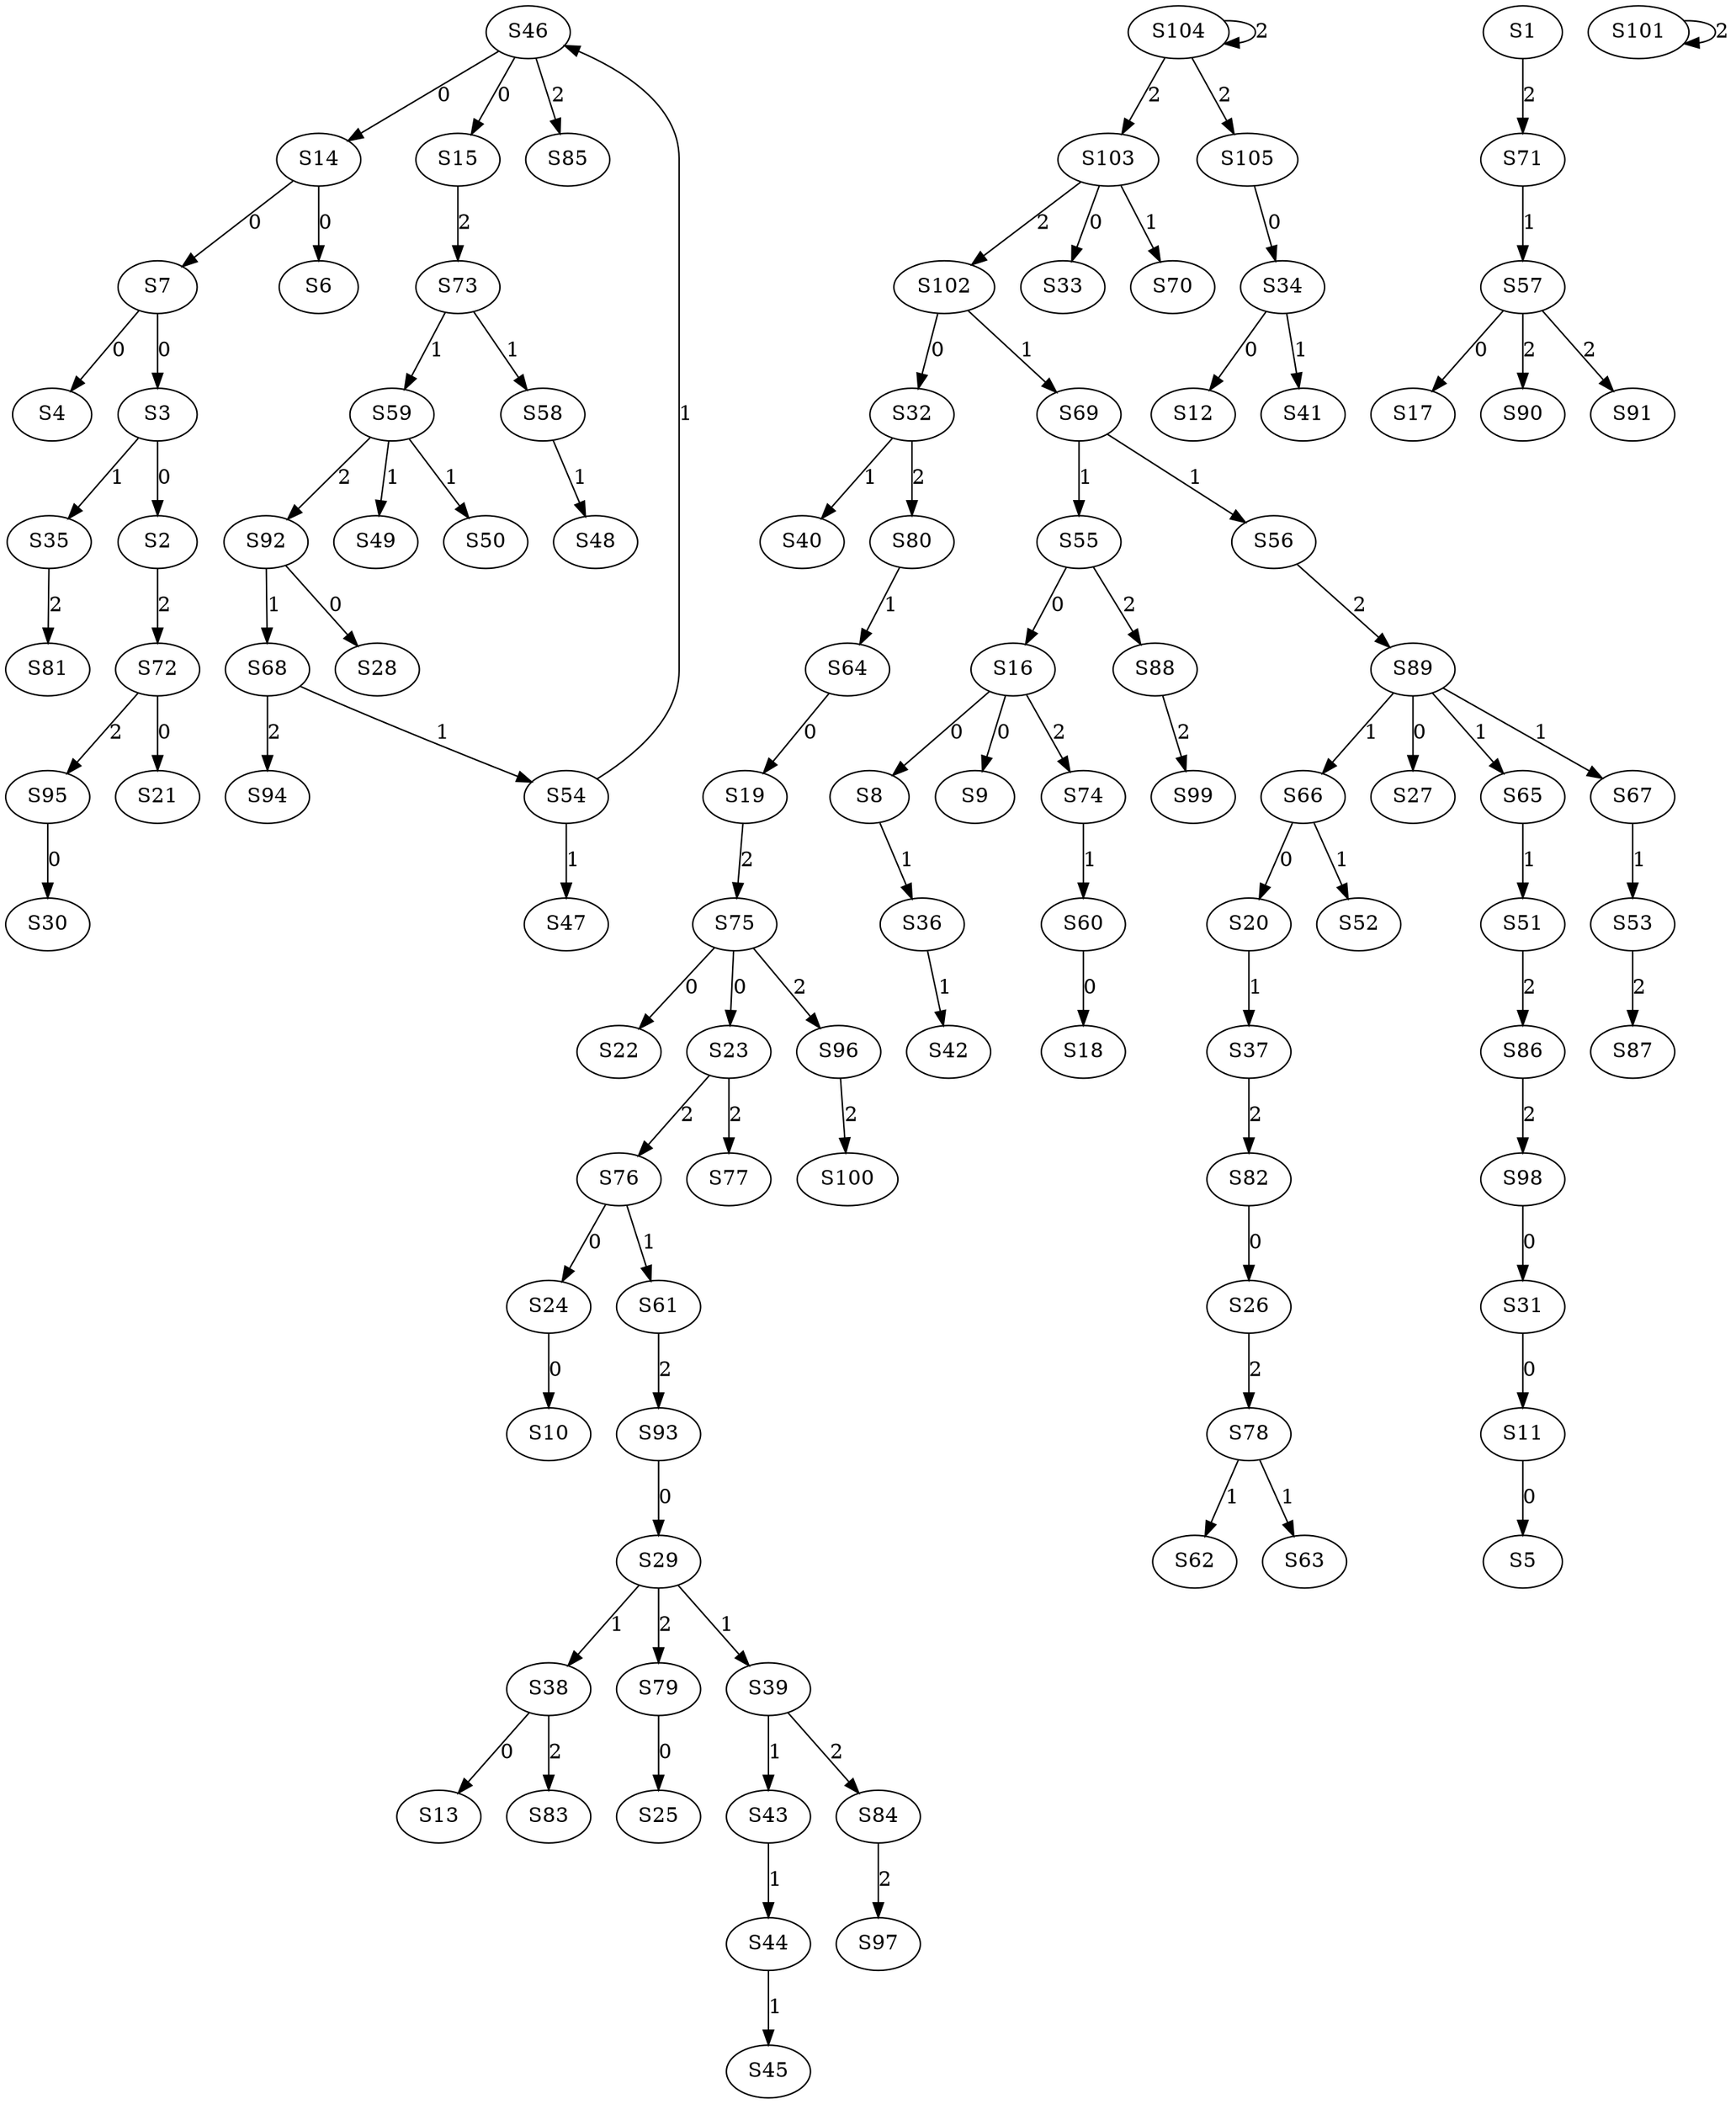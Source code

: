 strict digraph {
	S3 -> S2 [ label = 0 ];
	S7 -> S3 [ label = 0 ];
	S7 -> S4 [ label = 0 ];
	S11 -> S5 [ label = 0 ];
	S14 -> S6 [ label = 0 ];
	S14 -> S7 [ label = 0 ];
	S16 -> S8 [ label = 0 ];
	S16 -> S9 [ label = 0 ];
	S24 -> S10 [ label = 0 ];
	S31 -> S11 [ label = 0 ];
	S34 -> S12 [ label = 0 ];
	S38 -> S13 [ label = 0 ];
	S46 -> S14 [ label = 0 ];
	S46 -> S15 [ label = 0 ];
	S55 -> S16 [ label = 0 ];
	S57 -> S17 [ label = 0 ];
	S60 -> S18 [ label = 0 ];
	S64 -> S19 [ label = 0 ];
	S66 -> S20 [ label = 0 ];
	S72 -> S21 [ label = 0 ];
	S75 -> S22 [ label = 0 ];
	S75 -> S23 [ label = 0 ];
	S76 -> S24 [ label = 0 ];
	S79 -> S25 [ label = 0 ];
	S82 -> S26 [ label = 0 ];
	S89 -> S27 [ label = 0 ];
	S92 -> S28 [ label = 0 ];
	S93 -> S29 [ label = 0 ];
	S95 -> S30 [ label = 0 ];
	S98 -> S31 [ label = 0 ];
	S102 -> S32 [ label = 0 ];
	S103 -> S33 [ label = 0 ];
	S105 -> S34 [ label = 0 ];
	S3 -> S35 [ label = 1 ];
	S8 -> S36 [ label = 1 ];
	S20 -> S37 [ label = 1 ];
	S29 -> S38 [ label = 1 ];
	S29 -> S39 [ label = 1 ];
	S32 -> S40 [ label = 1 ];
	S34 -> S41 [ label = 1 ];
	S36 -> S42 [ label = 1 ];
	S39 -> S43 [ label = 1 ];
	S43 -> S44 [ label = 1 ];
	S44 -> S45 [ label = 1 ];
	S54 -> S46 [ label = 1 ];
	S54 -> S47 [ label = 1 ];
	S58 -> S48 [ label = 1 ];
	S59 -> S49 [ label = 1 ];
	S59 -> S50 [ label = 1 ];
	S65 -> S51 [ label = 1 ];
	S66 -> S52 [ label = 1 ];
	S67 -> S53 [ label = 1 ];
	S68 -> S54 [ label = 1 ];
	S69 -> S55 [ label = 1 ];
	S69 -> S56 [ label = 1 ];
	S71 -> S57 [ label = 1 ];
	S73 -> S58 [ label = 1 ];
	S73 -> S59 [ label = 1 ];
	S74 -> S60 [ label = 1 ];
	S76 -> S61 [ label = 1 ];
	S78 -> S62 [ label = 1 ];
	S78 -> S63 [ label = 1 ];
	S80 -> S64 [ label = 1 ];
	S89 -> S65 [ label = 1 ];
	S89 -> S66 [ label = 1 ];
	S89 -> S67 [ label = 1 ];
	S92 -> S68 [ label = 1 ];
	S102 -> S69 [ label = 1 ];
	S103 -> S70 [ label = 1 ];
	S1 -> S71 [ label = 2 ];
	S2 -> S72 [ label = 2 ];
	S15 -> S73 [ label = 2 ];
	S16 -> S74 [ label = 2 ];
	S19 -> S75 [ label = 2 ];
	S23 -> S76 [ label = 2 ];
	S23 -> S77 [ label = 2 ];
	S26 -> S78 [ label = 2 ];
	S29 -> S79 [ label = 2 ];
	S32 -> S80 [ label = 2 ];
	S35 -> S81 [ label = 2 ];
	S37 -> S82 [ label = 2 ];
	S38 -> S83 [ label = 2 ];
	S39 -> S84 [ label = 2 ];
	S46 -> S85 [ label = 2 ];
	S51 -> S86 [ label = 2 ];
	S53 -> S87 [ label = 2 ];
	S55 -> S88 [ label = 2 ];
	S56 -> S89 [ label = 2 ];
	S57 -> S90 [ label = 2 ];
	S57 -> S91 [ label = 2 ];
	S59 -> S92 [ label = 2 ];
	S61 -> S93 [ label = 2 ];
	S68 -> S94 [ label = 2 ];
	S72 -> S95 [ label = 2 ];
	S75 -> S96 [ label = 2 ];
	S84 -> S97 [ label = 2 ];
	S86 -> S98 [ label = 2 ];
	S88 -> S99 [ label = 2 ];
	S96 -> S100 [ label = 2 ];
	S101 -> S101 [ label = 2 ];
	S103 -> S102 [ label = 2 ];
	S104 -> S103 [ label = 2 ];
	S104 -> S104 [ label = 2 ];
	S104 -> S105 [ label = 2 ];
}